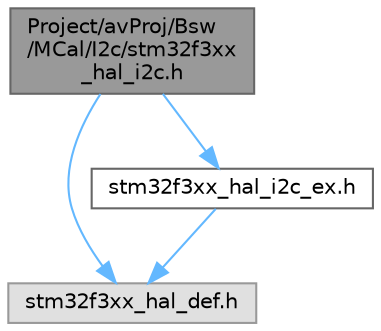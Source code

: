 digraph "Project/avProj/Bsw/MCal/I2c/stm32f3xx_hal_i2c.h"
{
 // LATEX_PDF_SIZE
  bgcolor="transparent";
  edge [fontname=Helvetica,fontsize=10,labelfontname=Helvetica,labelfontsize=10];
  node [fontname=Helvetica,fontsize=10,shape=box,height=0.2,width=0.4];
  Node1 [id="Node000001",label="Project/avProj/Bsw\l/MCal/I2c/stm32f3xx\l_hal_i2c.h",height=0.2,width=0.4,color="gray40", fillcolor="grey60", style="filled", fontcolor="black",tooltip="Header file of I2C HAL module."];
  Node1 -> Node2 [id="edge1_Node000001_Node000002",color="steelblue1",style="solid",tooltip=" "];
  Node2 [id="Node000002",label="stm32f3xx_hal_def.h",height=0.2,width=0.4,color="grey60", fillcolor="#E0E0E0", style="filled",tooltip=" "];
  Node1 -> Node3 [id="edge2_Node000001_Node000003",color="steelblue1",style="solid",tooltip=" "];
  Node3 [id="Node000003",label="stm32f3xx_hal_i2c_ex.h",height=0.2,width=0.4,color="grey40", fillcolor="white", style="filled",URL="$av_proj_2_bsw_2_m_cal_2_i2c_2stm32f3xx__hal__i2c__ex_8h.html",tooltip="Header file of I2C HAL Extended module."];
  Node3 -> Node2 [id="edge3_Node000003_Node000002",color="steelblue1",style="solid",tooltip=" "];
}
